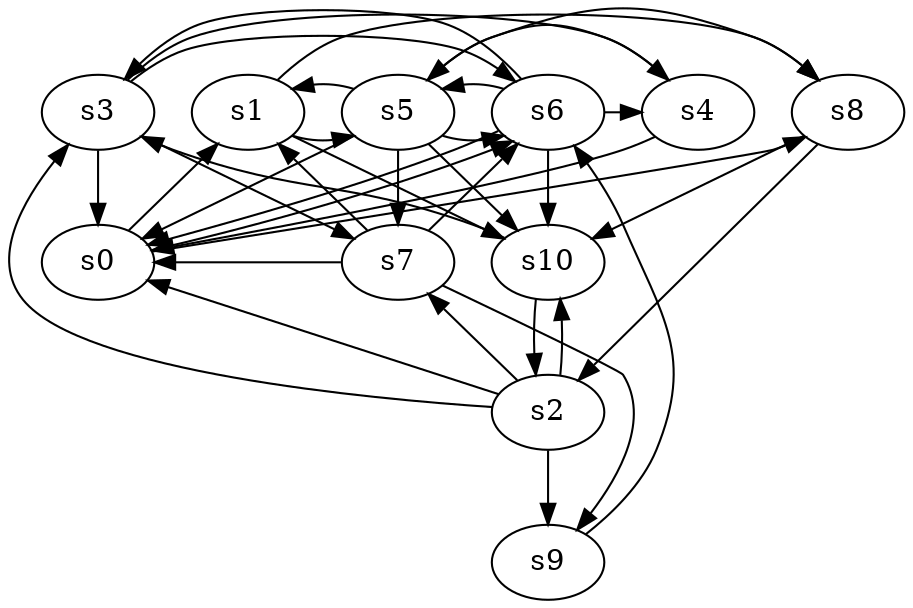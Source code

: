 digraph game_0712_complex_11 {
    s0 [name="s0", player=0];
    s1 [name="s1", player=1];
    s2 [name="s2", player=1];
    s3 [name="s3", player=1];
    s4 [name="s4", player=0];
    s5 [name="s5", player=1];
    s6 [name="s6", player=0];
    s7 [name="s7", player=1];
    s8 [name="s8", player=1];
    s9 [name="s9", player=0];
    s10 [name="s10", player=1, target=1];

    s0 -> s1 [constraint="time % 2 == 0 && time % 5 == 2"];
    s0 -> s6 [constraint="time == 14 || time == 15"];
    s0 -> s8 [constraint="time % 4 == 2 || time % 4 == 2"];
    s1 -> s5 [constraint="time == 2 || time == 4 || time == 5 || time == 9 || time == 14"];
    s1 -> s8 [constraint="time % 4 == 3 && time % 5 == 0"];
    s1 -> s10 [constraint="time % 2 == 0 && time % 4 == 1"];
    s2 -> s0 [constraint="time == 5 || time == 13"];
    s2 -> s3 [constraint="time == 7"];
    s2 -> s7 [constraint="!(time % 2 == 0)"];
    s2 -> s9;
    s2 -> s10 [constraint="time % 3 == 2 && time % 4 == 0"];
    s3 -> s0;
    s3 -> s4 [constraint="time == 6 || time == 21"];
    s3 -> s6 [constraint="time == 1 || time == 3 || time == 14 || time == 16"];
    s3 -> s7 [constraint="time % 6 == 2"];
    s4 -> s0 [constraint="time % 8 == 2"];
    s4 -> s5 [constraint="time == 3 || time == 4"];
    s5 -> s0 [constraint="time == 8 || time == 11 || time == 12 || time == 18 || time == 19"];
    s5 -> s1 [constraint="time % 6 == 4"];
    s5 -> s6 [constraint="!(time % 5 == 4)"];
    s5 -> s7;
    s5 -> s8 [constraint="!(time % 2 == 1)"];
    s5 -> s10 [constraint="time == 7 || time == 10 || time == 12"];
    s6 -> s0 [constraint="time % 3 == 2 && time % 4 == 3"];
    s6 -> s3 [constraint="time % 3 == 1 && time % 3 == 1"];
    s6 -> s4 [constraint="!(time % 4 == 3)"];
    s6 -> s5 [constraint="time % 3 == 1 && time % 5 == 2"];
    s6 -> s10;
    s7 -> s0 [constraint="time == 3 || time == 11 || time == 24 || time == 25"];
    s7 -> s1 [constraint="!(time % 2 == 1)"];
    s7 -> s6 [constraint="time % 4 == 1 || time % 3 == 2"];
    s7 -> s9 [constraint="!(time % 5 == 4)"];
    s8 -> s2 [constraint="time % 3 == 0 && time % 5 == 4"];
    s8 -> s10 [constraint="time % 4 == 3"];
    s9 -> s6 [constraint="time == 0 || time == 1 || time == 3 || time == 4 || time == 6"];
    s10 -> s2;
    s10 -> s3 [constraint="time % 4 == 0 && time % 5 == 0"];
}
